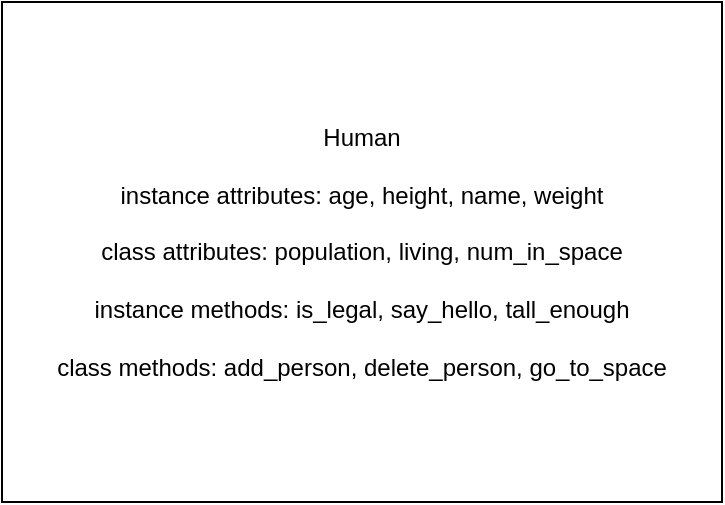 <mxfile>
    <diagram id="QiFy3sZd8ptobCvh17Az" name="Page-1">
        <mxGraphModel dx="1033" dy="350" grid="1" gridSize="10" guides="1" tooltips="1" connect="1" arrows="1" fold="1" page="1" pageScale="1" pageWidth="850" pageHeight="1100" math="0" shadow="0">
            <root>
                <mxCell id="0"/>
                <mxCell id="1" parent="0"/>
                <mxCell id="2" value="Human&lt;br&gt;&lt;br&gt;instance attributes: age, height, name, weight&lt;br&gt;&lt;br&gt;class attributes: population, living, num_in_space&lt;br&gt;&lt;br&gt;instance methods: is_legal, say_hello, tall_enough&lt;br&gt;&lt;br&gt;class methods: add_person, delete_person, go_to_space" style="whiteSpace=wrap;html=1;" parent="1" vertex="1">
                    <mxGeometry x="200" y="50" width="360" height="250" as="geometry"/>
                </mxCell>
            </root>
        </mxGraphModel>
    </diagram>
</mxfile>